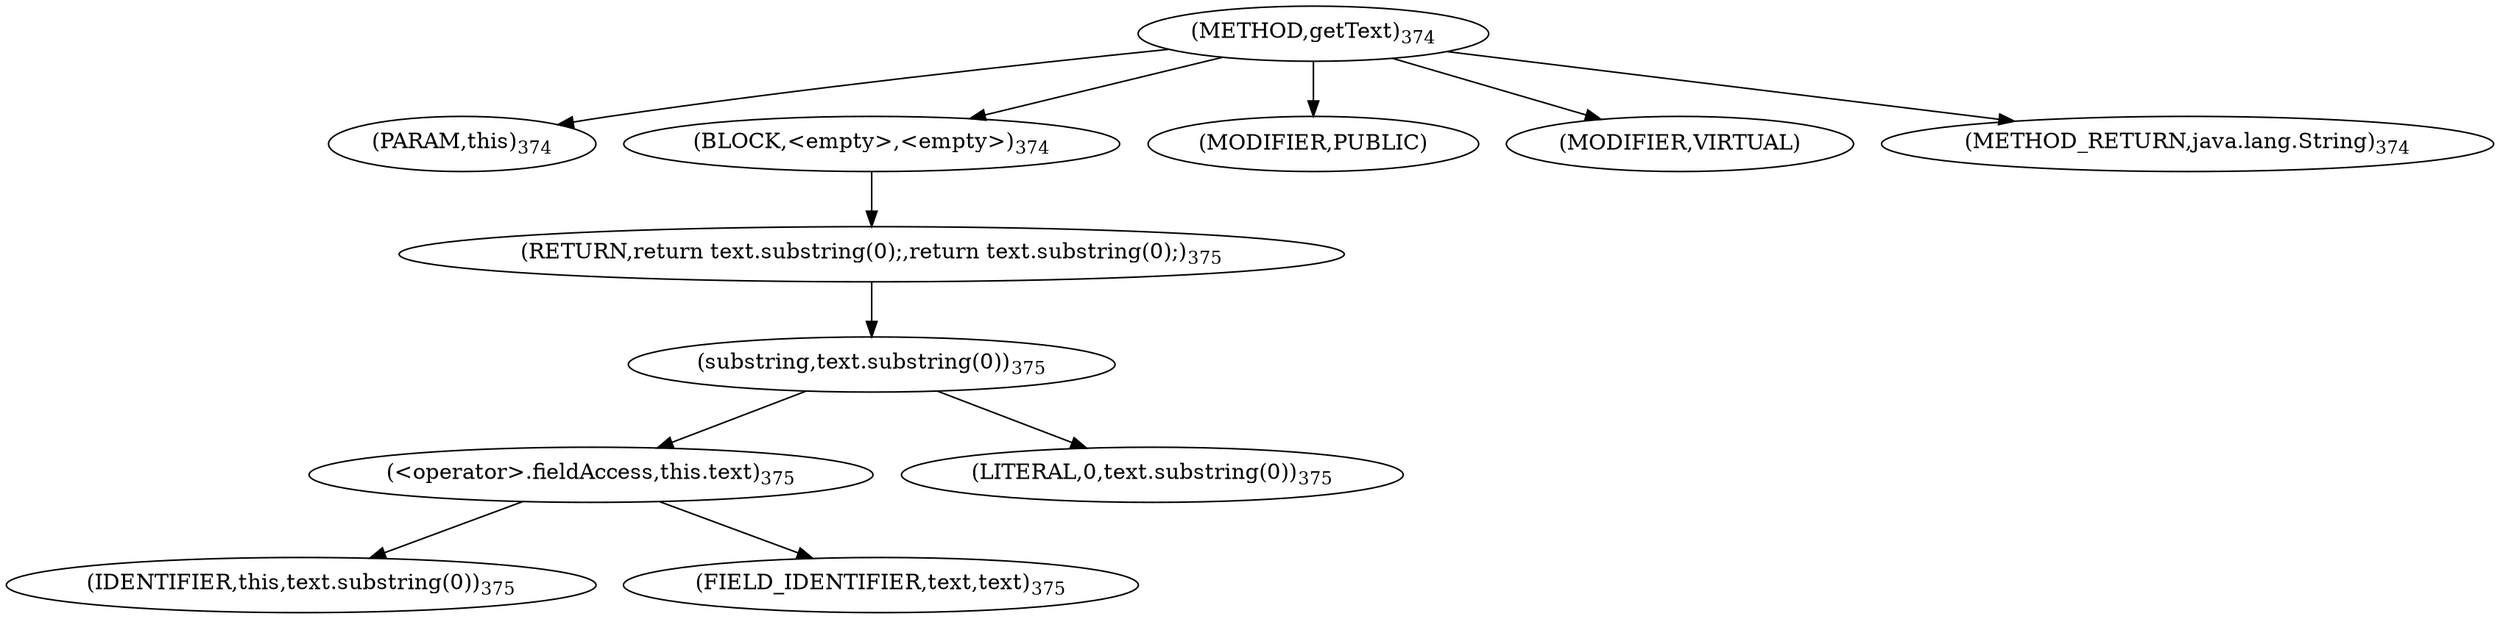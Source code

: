 digraph "getText" {  
"747" [label = <(METHOD,getText)<SUB>374</SUB>> ]
"748" [label = <(PARAM,this)<SUB>374</SUB>> ]
"749" [label = <(BLOCK,&lt;empty&gt;,&lt;empty&gt;)<SUB>374</SUB>> ]
"750" [label = <(RETURN,return text.substring(0);,return text.substring(0);)<SUB>375</SUB>> ]
"751" [label = <(substring,text.substring(0))<SUB>375</SUB>> ]
"752" [label = <(&lt;operator&gt;.fieldAccess,this.text)<SUB>375</SUB>> ]
"753" [label = <(IDENTIFIER,this,text.substring(0))<SUB>375</SUB>> ]
"754" [label = <(FIELD_IDENTIFIER,text,text)<SUB>375</SUB>> ]
"755" [label = <(LITERAL,0,text.substring(0))<SUB>375</SUB>> ]
"756" [label = <(MODIFIER,PUBLIC)> ]
"757" [label = <(MODIFIER,VIRTUAL)> ]
"758" [label = <(METHOD_RETURN,java.lang.String)<SUB>374</SUB>> ]
  "747" -> "748" 
  "747" -> "749" 
  "747" -> "756" 
  "747" -> "757" 
  "747" -> "758" 
  "749" -> "750" 
  "750" -> "751" 
  "751" -> "752" 
  "751" -> "755" 
  "752" -> "753" 
  "752" -> "754" 
}
